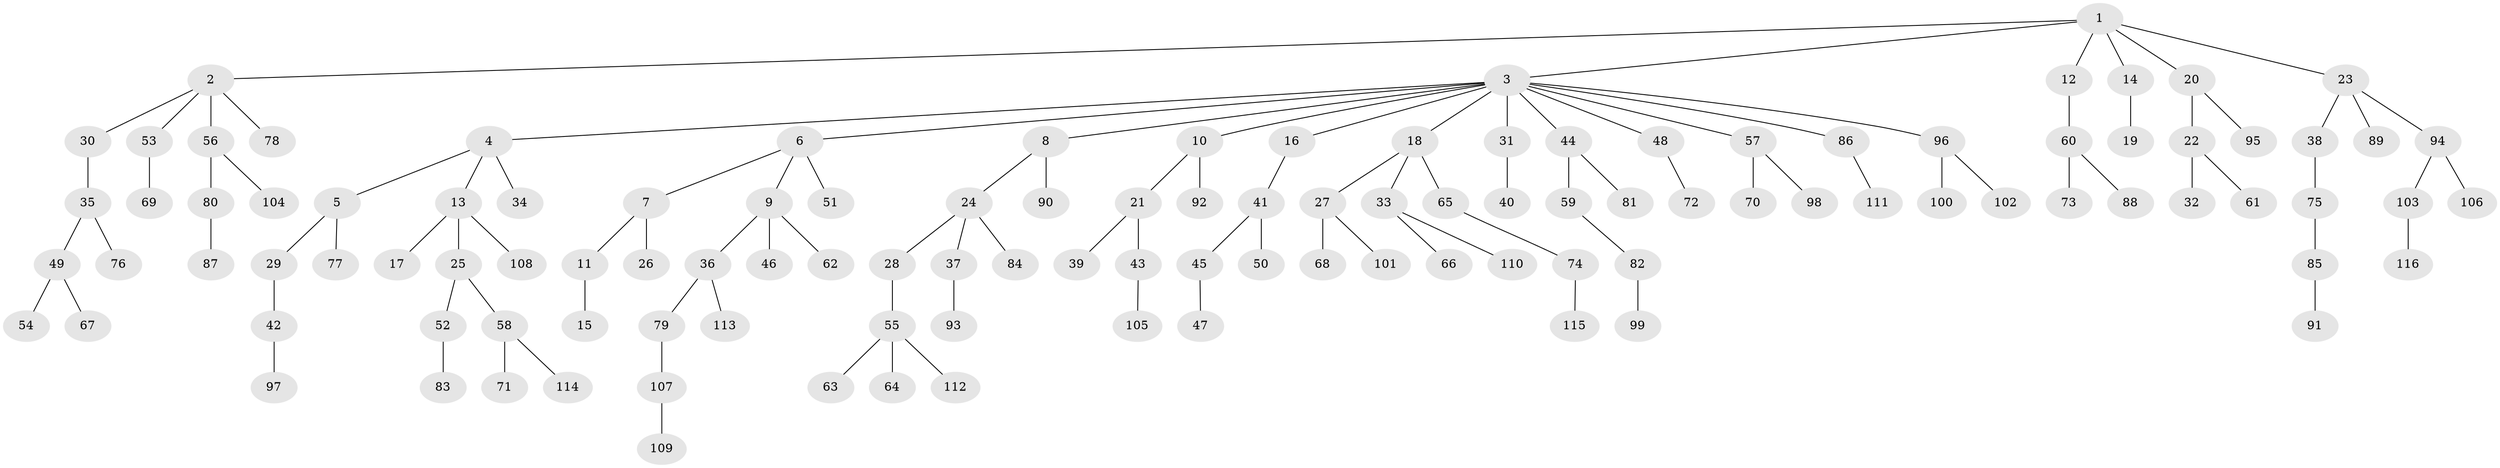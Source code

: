 // Generated by graph-tools (version 1.1) at 2025/26/03/09/25 03:26:33]
// undirected, 116 vertices, 115 edges
graph export_dot {
graph [start="1"]
  node [color=gray90,style=filled];
  1;
  2;
  3;
  4;
  5;
  6;
  7;
  8;
  9;
  10;
  11;
  12;
  13;
  14;
  15;
  16;
  17;
  18;
  19;
  20;
  21;
  22;
  23;
  24;
  25;
  26;
  27;
  28;
  29;
  30;
  31;
  32;
  33;
  34;
  35;
  36;
  37;
  38;
  39;
  40;
  41;
  42;
  43;
  44;
  45;
  46;
  47;
  48;
  49;
  50;
  51;
  52;
  53;
  54;
  55;
  56;
  57;
  58;
  59;
  60;
  61;
  62;
  63;
  64;
  65;
  66;
  67;
  68;
  69;
  70;
  71;
  72;
  73;
  74;
  75;
  76;
  77;
  78;
  79;
  80;
  81;
  82;
  83;
  84;
  85;
  86;
  87;
  88;
  89;
  90;
  91;
  92;
  93;
  94;
  95;
  96;
  97;
  98;
  99;
  100;
  101;
  102;
  103;
  104;
  105;
  106;
  107;
  108;
  109;
  110;
  111;
  112;
  113;
  114;
  115;
  116;
  1 -- 2;
  1 -- 3;
  1 -- 12;
  1 -- 14;
  1 -- 20;
  1 -- 23;
  2 -- 30;
  2 -- 53;
  2 -- 56;
  2 -- 78;
  3 -- 4;
  3 -- 6;
  3 -- 8;
  3 -- 10;
  3 -- 16;
  3 -- 18;
  3 -- 31;
  3 -- 44;
  3 -- 48;
  3 -- 57;
  3 -- 86;
  3 -- 96;
  4 -- 5;
  4 -- 13;
  4 -- 34;
  5 -- 29;
  5 -- 77;
  6 -- 7;
  6 -- 9;
  6 -- 51;
  7 -- 11;
  7 -- 26;
  8 -- 24;
  8 -- 90;
  9 -- 36;
  9 -- 46;
  9 -- 62;
  10 -- 21;
  10 -- 92;
  11 -- 15;
  12 -- 60;
  13 -- 17;
  13 -- 25;
  13 -- 108;
  14 -- 19;
  16 -- 41;
  18 -- 27;
  18 -- 33;
  18 -- 65;
  20 -- 22;
  20 -- 95;
  21 -- 39;
  21 -- 43;
  22 -- 32;
  22 -- 61;
  23 -- 38;
  23 -- 89;
  23 -- 94;
  24 -- 28;
  24 -- 37;
  24 -- 84;
  25 -- 52;
  25 -- 58;
  27 -- 68;
  27 -- 101;
  28 -- 55;
  29 -- 42;
  30 -- 35;
  31 -- 40;
  33 -- 66;
  33 -- 110;
  35 -- 49;
  35 -- 76;
  36 -- 79;
  36 -- 113;
  37 -- 93;
  38 -- 75;
  41 -- 45;
  41 -- 50;
  42 -- 97;
  43 -- 105;
  44 -- 59;
  44 -- 81;
  45 -- 47;
  48 -- 72;
  49 -- 54;
  49 -- 67;
  52 -- 83;
  53 -- 69;
  55 -- 63;
  55 -- 64;
  55 -- 112;
  56 -- 80;
  56 -- 104;
  57 -- 70;
  57 -- 98;
  58 -- 71;
  58 -- 114;
  59 -- 82;
  60 -- 73;
  60 -- 88;
  65 -- 74;
  74 -- 115;
  75 -- 85;
  79 -- 107;
  80 -- 87;
  82 -- 99;
  85 -- 91;
  86 -- 111;
  94 -- 103;
  94 -- 106;
  96 -- 100;
  96 -- 102;
  103 -- 116;
  107 -- 109;
}
